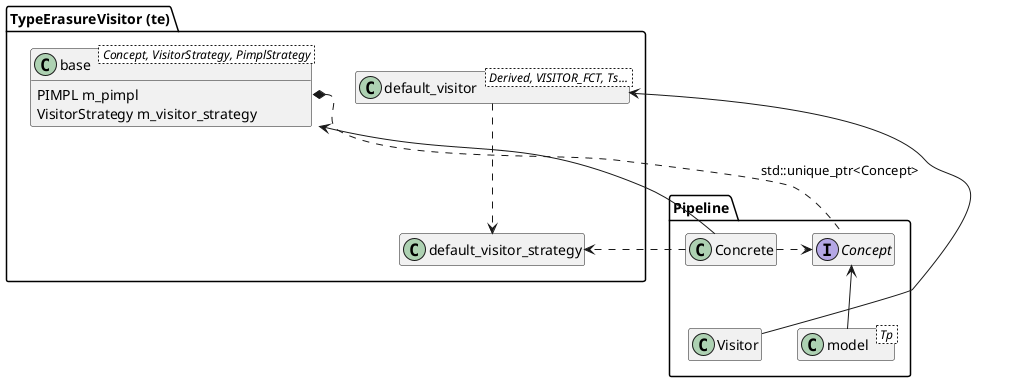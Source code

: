 @startuml

hide empty attributes
hide empty members

package "TypeErasureVisitor (te)" {
  class base < Concept, VisitorStrategy, PimplStrategy > {
    PIMPL m_pimpl
    VisitorStrategy m_visitor_strategy
  }

  class default_visitor_strategy {

  }

  class default_visitor < Derived, VISITOR_FCT, Ts... > {

  }

}

base -[hidden]-> default_visitor_strategy
default_visitor_strategy <.u. default_visitor

package "Pipeline" {
  interface Concept {
  }

  class model < Tp > {
  }

  class Concrete  {
  }

  class Visitor {
  }
}

base <- Concrete
Concrete .> default_visitor_strategy
Concrete .> Concept
base::PIMPL *.d. Concept : std::unique_ptr<Concept>
Concept <-- model
default_visitor <- Visitor
Concrete -[hidden]-> Visitor

@enduml
